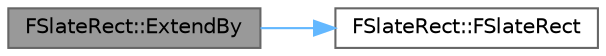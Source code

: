 digraph "FSlateRect::ExtendBy"
{
 // INTERACTIVE_SVG=YES
 // LATEX_PDF_SIZE
  bgcolor="transparent";
  edge [fontname=Helvetica,fontsize=10,labelfontname=Helvetica,labelfontsize=10];
  node [fontname=Helvetica,fontsize=10,shape=box,height=0.2,width=0.4];
  rankdir="LR";
  Node1 [id="Node000001",label="FSlateRect::ExtendBy",height=0.2,width=0.4,color="gray40", fillcolor="grey60", style="filled", fontcolor="black",tooltip="Return a rectangle that is extended on each side by the amount specified in each margin."];
  Node1 -> Node2 [id="edge1_Node000001_Node000002",color="steelblue1",style="solid",tooltip=" "];
  Node2 [id="Node000002",label="FSlateRect::FSlateRect",height=0.2,width=0.4,color="grey40", fillcolor="white", style="filled",URL="$db/d16/classFSlateRect.html#aa10d9c7982350536245c36532b41a7fa",tooltip=" "];
}
